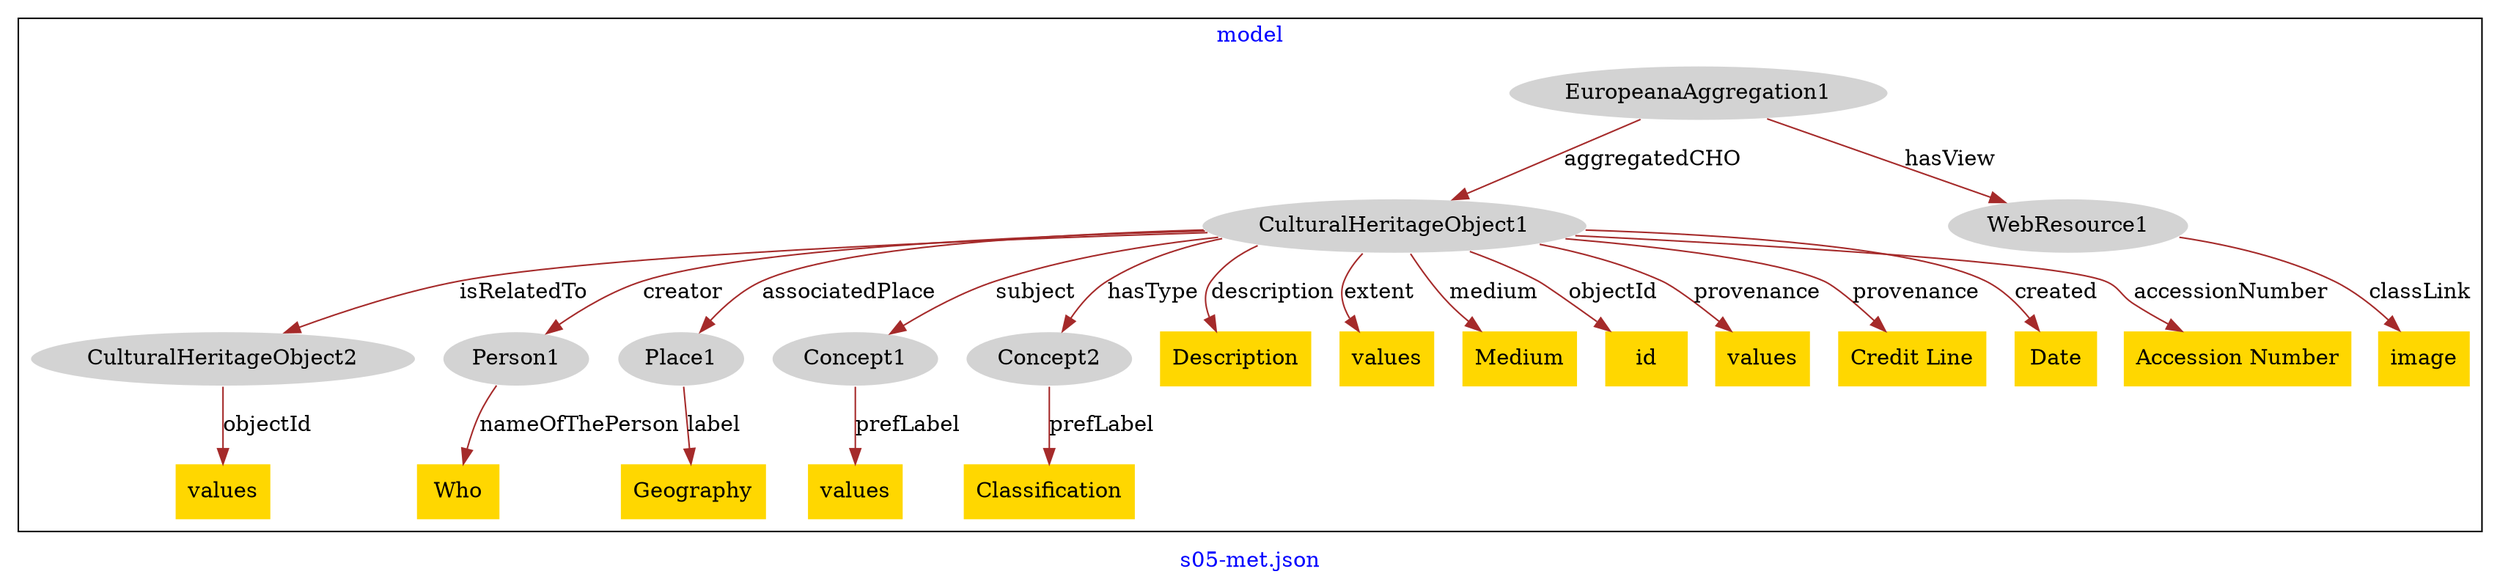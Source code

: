 digraph n0 {
fontcolor="blue"
remincross="true"
label="s05-met.json"
subgraph cluster {
label="model"
n2[style="filled",color="white",fillcolor="lightgray",label="CulturalHeritageObject1"];
n3[style="filled",color="white",fillcolor="lightgray",label="CulturalHeritageObject2"];
n4[style="filled",color="white",fillcolor="lightgray",label="Person1"];
n5[style="filled",color="white",fillcolor="lightgray",label="Place1"];
n6[style="filled",color="white",fillcolor="lightgray",label="Concept1"];
n7[style="filled",color="white",fillcolor="lightgray",label="Concept2"];
n8[style="filled",color="white",fillcolor="lightgray",label="EuropeanaAggregation1"];
n9[style="filled",color="white",fillcolor="lightgray",label="WebResource1"];
n10[shape="plaintext",style="filled",fillcolor="gold",label="Description"];
n11[shape="plaintext",style="filled",fillcolor="gold",label="values"];
n12[shape="plaintext",style="filled",fillcolor="gold",label="values"];
n13[shape="plaintext",style="filled",fillcolor="gold",label="Classification"];
n14[shape="plaintext",style="filled",fillcolor="gold",label="values"];
n15[shape="plaintext",style="filled",fillcolor="gold",label="Medium"];
n16[shape="plaintext",style="filled",fillcolor="gold",label="Who"];
n17[shape="plaintext",style="filled",fillcolor="gold",label="id"];
n18[shape="plaintext",style="filled",fillcolor="gold",label="Geography"];
n19[shape="plaintext",style="filled",fillcolor="gold",label="values"];
n20[shape="plaintext",style="filled",fillcolor="gold",label="Credit Line"];
n21[shape="plaintext",style="filled",fillcolor="gold",label="Date"];
n22[shape="plaintext",style="filled",fillcolor="gold",label="Accession Number"];
n23[shape="plaintext",style="filled",fillcolor="gold",label="image"];
}
n2 -> n3[color="brown",fontcolor="black",label="isRelatedTo"]
n2 -> n4[color="brown",fontcolor="black",label="creator"]
n2 -> n5[color="brown",fontcolor="black",label="associatedPlace"]
n2 -> n6[color="brown",fontcolor="black",label="subject"]
n2 -> n7[color="brown",fontcolor="black",label="hasType"]
n8 -> n2[color="brown",fontcolor="black",label="aggregatedCHO"]
n8 -> n9[color="brown",fontcolor="black",label="hasView"]
n2 -> n10[color="brown",fontcolor="black",label="description"]
n6 -> n11[color="brown",fontcolor="black",label="prefLabel"]
n2 -> n12[color="brown",fontcolor="black",label="extent"]
n7 -> n13[color="brown",fontcolor="black",label="prefLabel"]
n3 -> n14[color="brown",fontcolor="black",label="objectId"]
n2 -> n15[color="brown",fontcolor="black",label="medium"]
n4 -> n16[color="brown",fontcolor="black",label="nameOfThePerson"]
n2 -> n17[color="brown",fontcolor="black",label="objectId"]
n5 -> n18[color="brown",fontcolor="black",label="label"]
n2 -> n19[color="brown",fontcolor="black",label="provenance"]
n2 -> n20[color="brown",fontcolor="black",label="provenance"]
n2 -> n21[color="brown",fontcolor="black",label="created"]
n2 -> n22[color="brown",fontcolor="black",label="accessionNumber"]
n9 -> n23[color="brown",fontcolor="black",label="classLink"]
}
